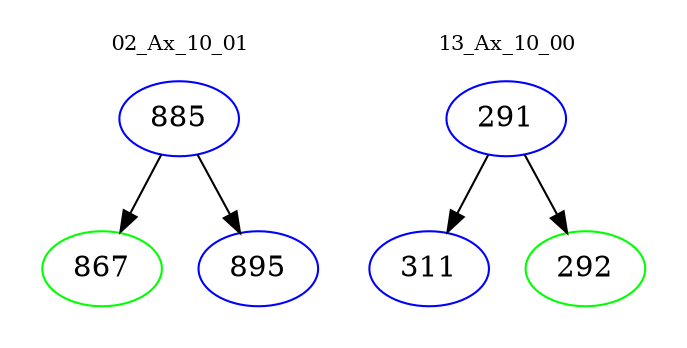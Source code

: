 digraph{
subgraph cluster_0 {
color = white
label = "02_Ax_10_01";
fontsize=10;
T0_885 [label="885", color="blue"]
T0_885 -> T0_867 [color="black"]
T0_867 [label="867", color="green"]
T0_885 -> T0_895 [color="black"]
T0_895 [label="895", color="blue"]
}
subgraph cluster_1 {
color = white
label = "13_Ax_10_00";
fontsize=10;
T1_291 [label="291", color="blue"]
T1_291 -> T1_311 [color="black"]
T1_311 [label="311", color="blue"]
T1_291 -> T1_292 [color="black"]
T1_292 [label="292", color="green"]
}
}
